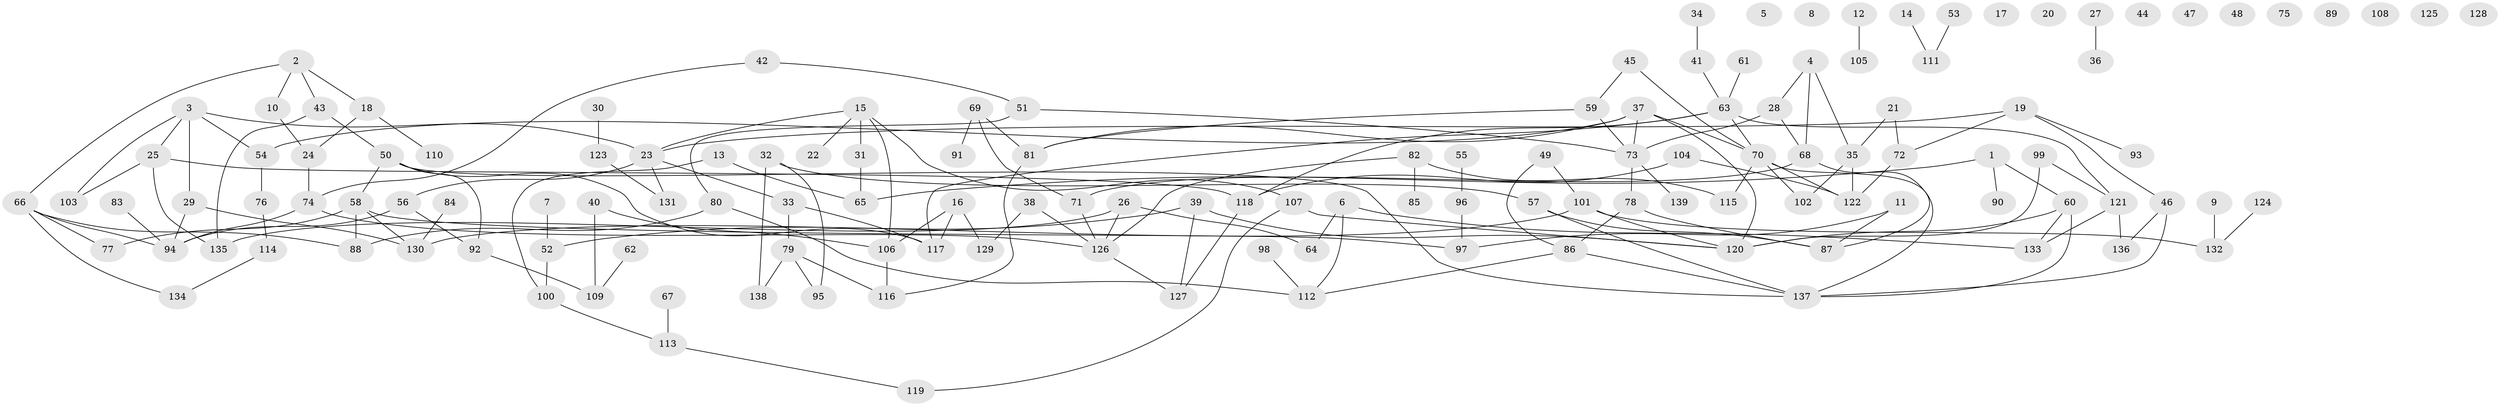// coarse degree distribution, {7: 0.07142857142857142, 15: 0.023809523809523808, 5: 0.16666666666666666, 3: 0.19047619047619047, 2: 0.21428571428571427, 6: 0.09523809523809523, 10: 0.023809523809523808, 4: 0.09523809523809523, 1: 0.11904761904761904}
// Generated by graph-tools (version 1.1) at 2025/48/03/04/25 22:48:28]
// undirected, 139 vertices, 178 edges
graph export_dot {
  node [color=gray90,style=filled];
  1;
  2;
  3;
  4;
  5;
  6;
  7;
  8;
  9;
  10;
  11;
  12;
  13;
  14;
  15;
  16;
  17;
  18;
  19;
  20;
  21;
  22;
  23;
  24;
  25;
  26;
  27;
  28;
  29;
  30;
  31;
  32;
  33;
  34;
  35;
  36;
  37;
  38;
  39;
  40;
  41;
  42;
  43;
  44;
  45;
  46;
  47;
  48;
  49;
  50;
  51;
  52;
  53;
  54;
  55;
  56;
  57;
  58;
  59;
  60;
  61;
  62;
  63;
  64;
  65;
  66;
  67;
  68;
  69;
  70;
  71;
  72;
  73;
  74;
  75;
  76;
  77;
  78;
  79;
  80;
  81;
  82;
  83;
  84;
  85;
  86;
  87;
  88;
  89;
  90;
  91;
  92;
  93;
  94;
  95;
  96;
  97;
  98;
  99;
  100;
  101;
  102;
  103;
  104;
  105;
  106;
  107;
  108;
  109;
  110;
  111;
  112;
  113;
  114;
  115;
  116;
  117;
  118;
  119;
  120;
  121;
  122;
  123;
  124;
  125;
  126;
  127;
  128;
  129;
  130;
  131;
  132;
  133;
  134;
  135;
  136;
  137;
  138;
  139;
  1 -- 60;
  1 -- 65;
  1 -- 90;
  2 -- 10;
  2 -- 18;
  2 -- 43;
  2 -- 66;
  3 -- 23;
  3 -- 25;
  3 -- 29;
  3 -- 54;
  3 -- 103;
  4 -- 28;
  4 -- 35;
  4 -- 68;
  6 -- 64;
  6 -- 112;
  6 -- 133;
  7 -- 52;
  9 -- 132;
  10 -- 24;
  11 -- 87;
  11 -- 97;
  12 -- 105;
  13 -- 65;
  13 -- 100;
  14 -- 111;
  15 -- 22;
  15 -- 23;
  15 -- 31;
  15 -- 106;
  15 -- 107;
  16 -- 106;
  16 -- 117;
  16 -- 129;
  18 -- 24;
  18 -- 110;
  19 -- 23;
  19 -- 46;
  19 -- 72;
  19 -- 93;
  21 -- 35;
  21 -- 72;
  23 -- 33;
  23 -- 56;
  23 -- 131;
  24 -- 74;
  25 -- 103;
  25 -- 118;
  25 -- 135;
  26 -- 64;
  26 -- 126;
  26 -- 135;
  27 -- 36;
  28 -- 68;
  28 -- 73;
  29 -- 94;
  29 -- 130;
  30 -- 123;
  31 -- 65;
  32 -- 57;
  32 -- 95;
  32 -- 138;
  33 -- 79;
  33 -- 117;
  34 -- 41;
  35 -- 102;
  35 -- 122;
  37 -- 54;
  37 -- 70;
  37 -- 73;
  37 -- 81;
  37 -- 120;
  38 -- 126;
  38 -- 129;
  39 -- 52;
  39 -- 120;
  39 -- 127;
  40 -- 106;
  40 -- 109;
  41 -- 63;
  42 -- 51;
  42 -- 74;
  43 -- 50;
  43 -- 135;
  45 -- 59;
  45 -- 70;
  46 -- 136;
  46 -- 137;
  49 -- 86;
  49 -- 101;
  50 -- 58;
  50 -- 92;
  50 -- 117;
  50 -- 137;
  51 -- 73;
  51 -- 80;
  52 -- 100;
  53 -- 111;
  54 -- 76;
  55 -- 96;
  56 -- 92;
  56 -- 94;
  57 -- 87;
  57 -- 137;
  58 -- 77;
  58 -- 88;
  58 -- 97;
  58 -- 130;
  59 -- 73;
  59 -- 81;
  60 -- 120;
  60 -- 133;
  60 -- 137;
  61 -- 63;
  62 -- 109;
  63 -- 70;
  63 -- 117;
  63 -- 118;
  63 -- 121;
  66 -- 77;
  66 -- 88;
  66 -- 94;
  66 -- 134;
  67 -- 113;
  68 -- 71;
  68 -- 87;
  69 -- 71;
  69 -- 81;
  69 -- 91;
  70 -- 102;
  70 -- 115;
  70 -- 122;
  70 -- 137;
  71 -- 126;
  72 -- 122;
  73 -- 78;
  73 -- 139;
  74 -- 94;
  74 -- 126;
  76 -- 114;
  78 -- 86;
  78 -- 87;
  79 -- 95;
  79 -- 116;
  79 -- 138;
  80 -- 88;
  80 -- 112;
  81 -- 116;
  82 -- 85;
  82 -- 115;
  82 -- 126;
  83 -- 94;
  84 -- 130;
  86 -- 112;
  86 -- 137;
  92 -- 109;
  96 -- 97;
  98 -- 112;
  99 -- 120;
  99 -- 121;
  100 -- 113;
  101 -- 120;
  101 -- 130;
  101 -- 132;
  104 -- 118;
  104 -- 122;
  106 -- 116;
  107 -- 119;
  107 -- 120;
  113 -- 119;
  114 -- 134;
  118 -- 127;
  121 -- 133;
  121 -- 136;
  123 -- 131;
  124 -- 132;
  126 -- 127;
}
